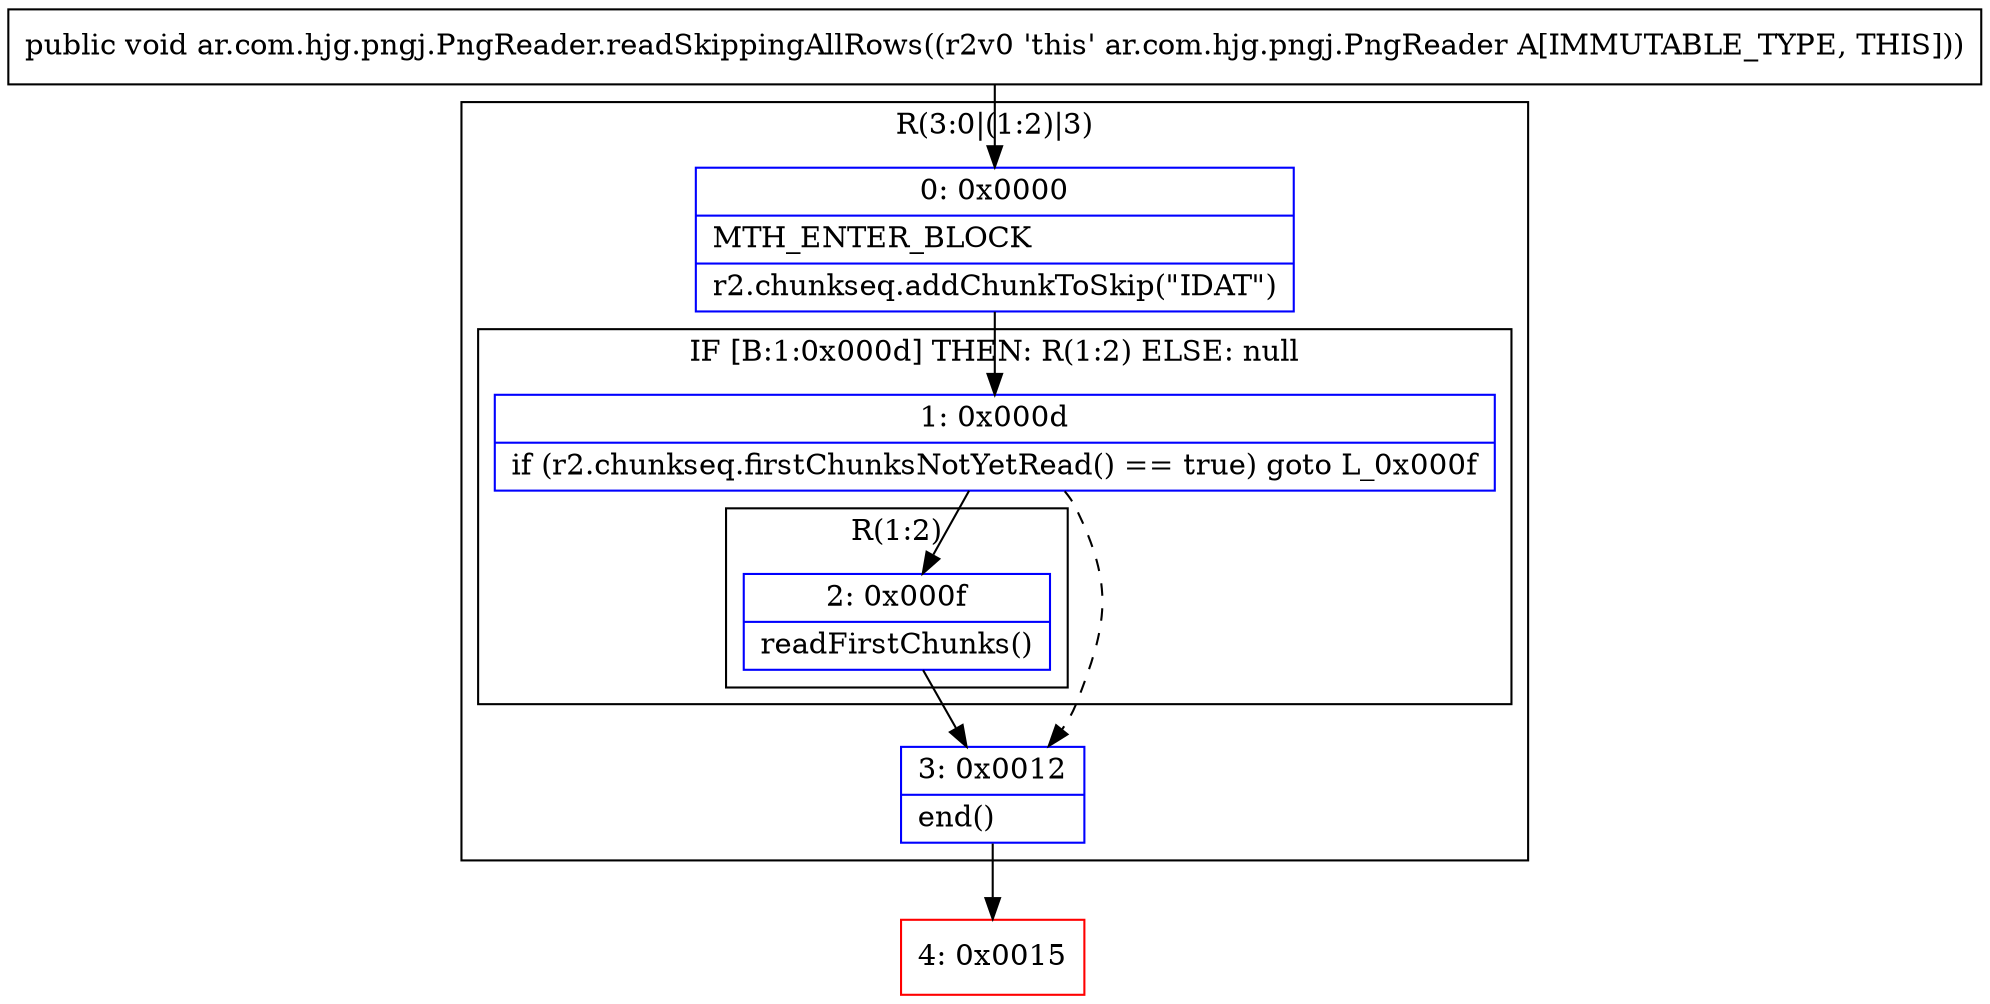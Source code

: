 digraph "CFG forar.com.hjg.pngj.PngReader.readSkippingAllRows()V" {
subgraph cluster_Region_777901653 {
label = "R(3:0|(1:2)|3)";
node [shape=record,color=blue];
Node_0 [shape=record,label="{0\:\ 0x0000|MTH_ENTER_BLOCK\l|r2.chunkseq.addChunkToSkip(\"IDAT\")\l}"];
subgraph cluster_IfRegion_1633118018 {
label = "IF [B:1:0x000d] THEN: R(1:2) ELSE: null";
node [shape=record,color=blue];
Node_1 [shape=record,label="{1\:\ 0x000d|if (r2.chunkseq.firstChunksNotYetRead() == true) goto L_0x000f\l}"];
subgraph cluster_Region_1162252678 {
label = "R(1:2)";
node [shape=record,color=blue];
Node_2 [shape=record,label="{2\:\ 0x000f|readFirstChunks()\l}"];
}
}
Node_3 [shape=record,label="{3\:\ 0x0012|end()\l}"];
}
Node_4 [shape=record,color=red,label="{4\:\ 0x0015}"];
MethodNode[shape=record,label="{public void ar.com.hjg.pngj.PngReader.readSkippingAllRows((r2v0 'this' ar.com.hjg.pngj.PngReader A[IMMUTABLE_TYPE, THIS])) }"];
MethodNode -> Node_0;
Node_0 -> Node_1;
Node_1 -> Node_2;
Node_1 -> Node_3[style=dashed];
Node_2 -> Node_3;
Node_3 -> Node_4;
}

